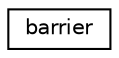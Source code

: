 digraph "Graphical Class Hierarchy"
{
 // LATEX_PDF_SIZE
  edge [fontname="Helvetica",fontsize="10",labelfontname="Helvetica",labelfontsize="10"];
  node [fontname="Helvetica",fontsize="10",shape=record];
  rankdir="LR";
  Node0 [label="barrier",height=0.2,width=0.4,color="black", fillcolor="white", style="filled",URL="$classarm__gemm_1_1barrier.xhtml",tooltip=" "];
}
